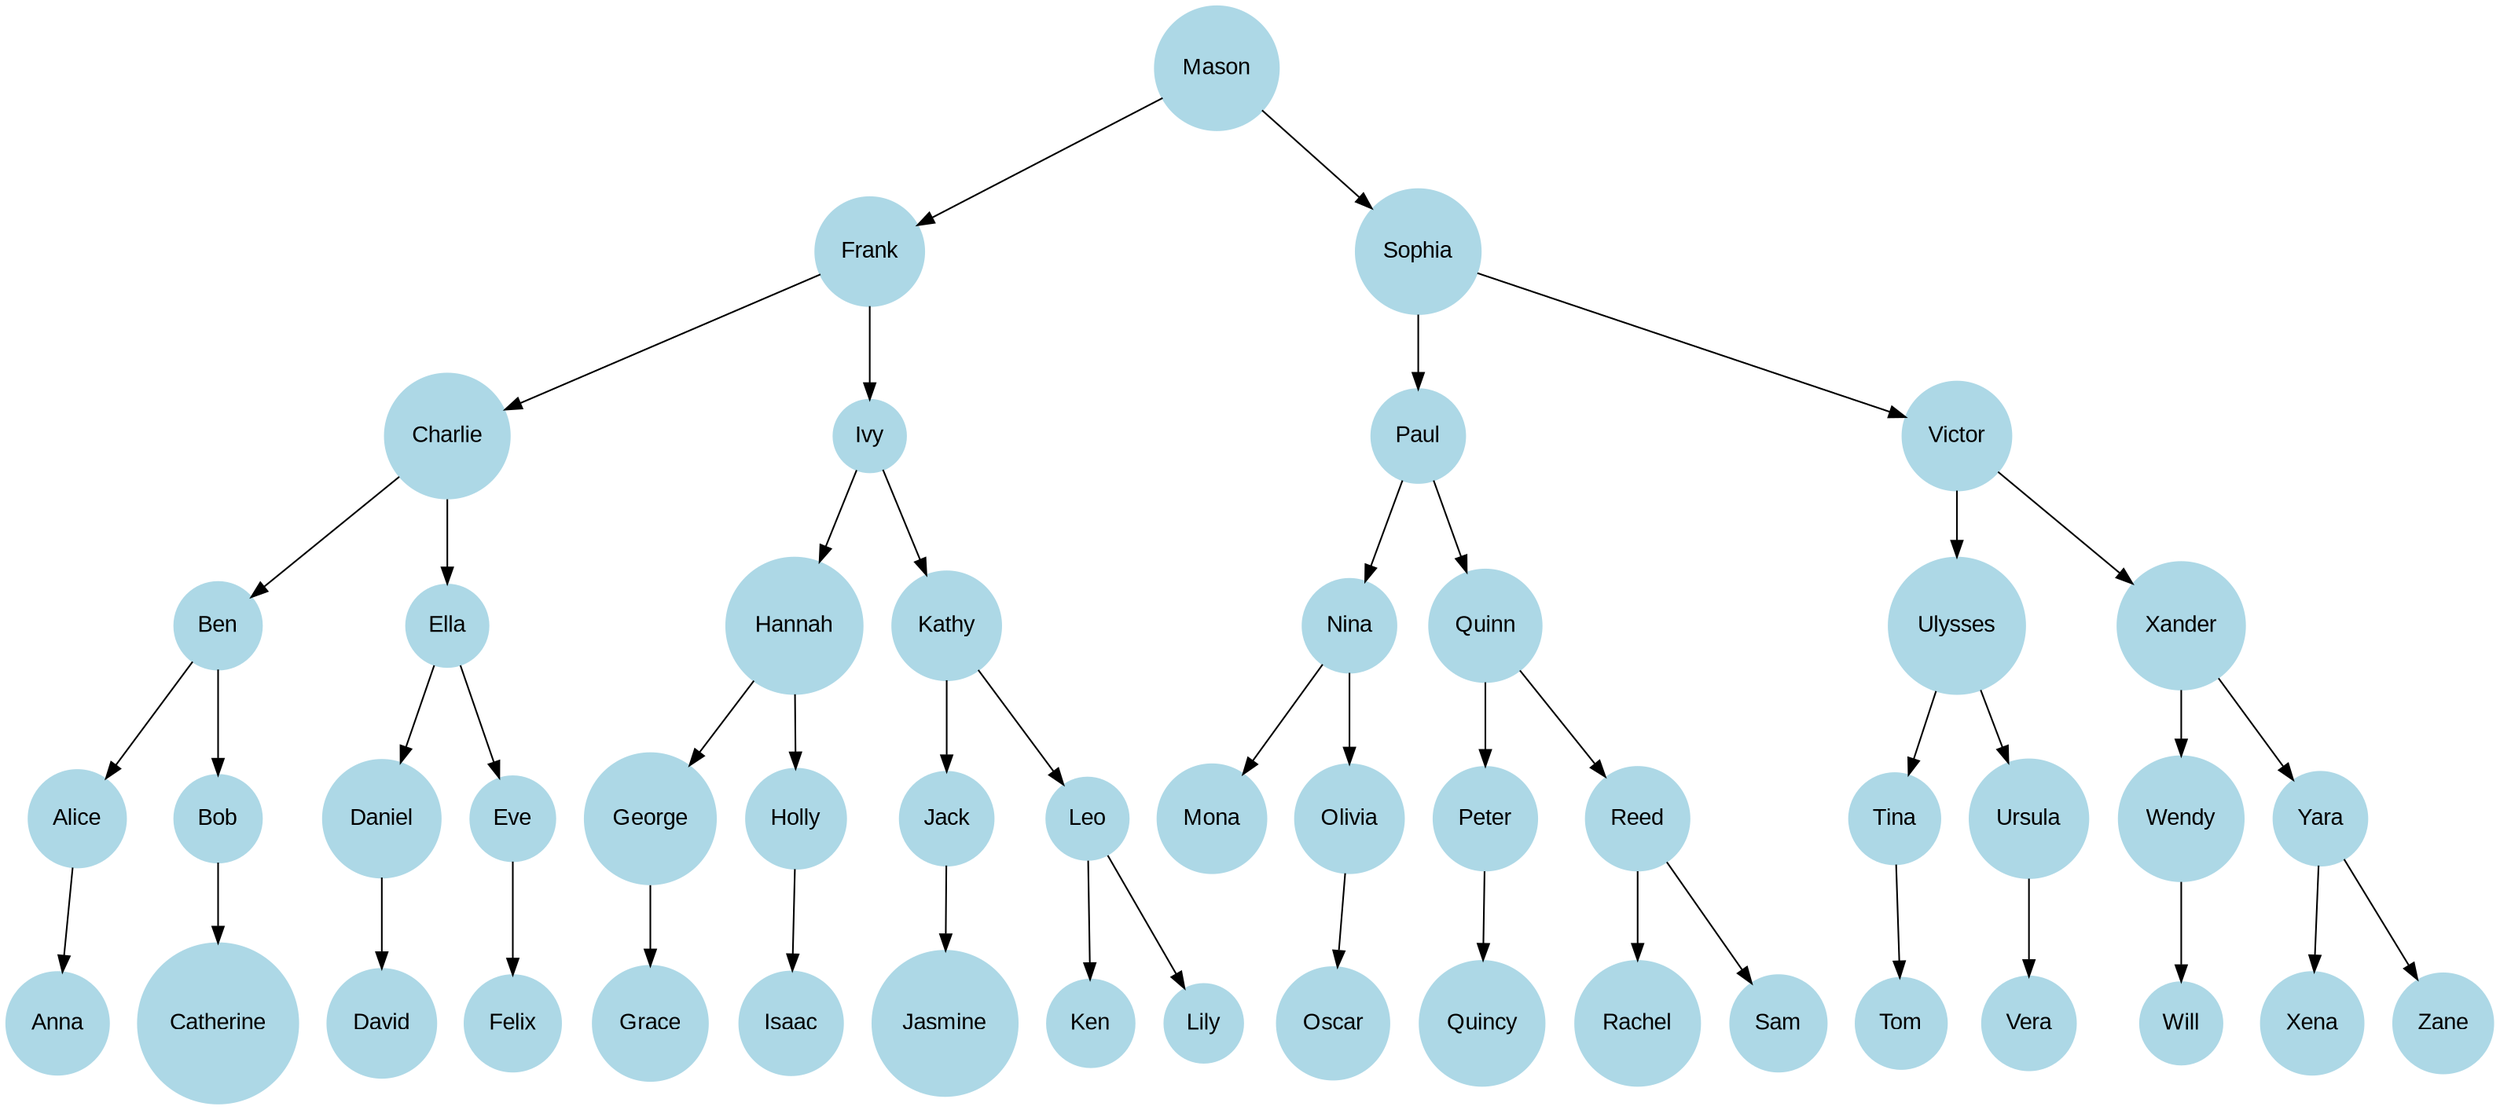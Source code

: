 DIGRAPH BST {
  Node [shape=circle, style=filled, color=lightblue, fontname=Arial];
	Mason;
	Mason -> Frank;
	Frank;
	Frank -> Charlie;
	Charlie;
	Charlie -> Ben;
	Ben;
	Ben -> Alice;
	Alice;
	Alice -> Anna;
	Anna;
	Ben -> Bob;
	Bob;
	Bob -> Catherine;
	Catherine;
	Charlie -> Ella;
	Ella;
	Ella -> Daniel;
	Daniel;
	Daniel -> David;
	David;
	Ella -> Eve;
	Eve;
	Eve -> Felix;
	Felix;
	Frank -> Ivy;
	Ivy;
	Ivy -> Hannah;
	Hannah;
	Hannah -> George;
	George;
	George -> Grace;
	Grace;
	Hannah -> Holly;
	Holly;
	Holly -> Isaac;
	Isaac;
	Ivy -> Kathy;
	Kathy;
	Kathy -> Jack;
	Jack;
	Jack -> Jasmine;
	Jasmine;
	Kathy -> Leo;
	Leo;
	Leo -> Ken;
	Ken;
	Leo -> Lily;
	Lily;
	Mason -> Sophia;
	Sophia;
	Sophia -> Paul;
	Paul;
	Paul -> Nina;
	Nina;
	Nina -> Mona;
	Mona;
	Nina -> Olivia;
	Olivia;
	Olivia -> Oscar;
	Oscar;
	Paul -> Quinn;
	Quinn;
	Quinn -> Peter;
	Peter;
	Peter -> Quincy;
	Quincy;
	Quinn -> Reed;
	Reed;
	Reed -> Rachel;
	Rachel;
	Reed -> Sam;
	Sam;
	Sophia -> Victor;
	Victor;
	Victor -> Ulysses;
	Ulysses;
	Ulysses -> Tina;
	Tina;
	Tina -> Tom;
	Tom;
	Ulysses -> Ursula;
	Ursula;
	Ursula -> Vera;
	Vera;
	Victor -> Xander;
	Xander;
	Xander -> Wendy;
	Wendy;
	Wendy -> Will;
	Will;
	Xander -> Yara;
	Yara;
	Yara -> Xena;
	Xena;
	Yara -> Zane;
	Zane;
}
